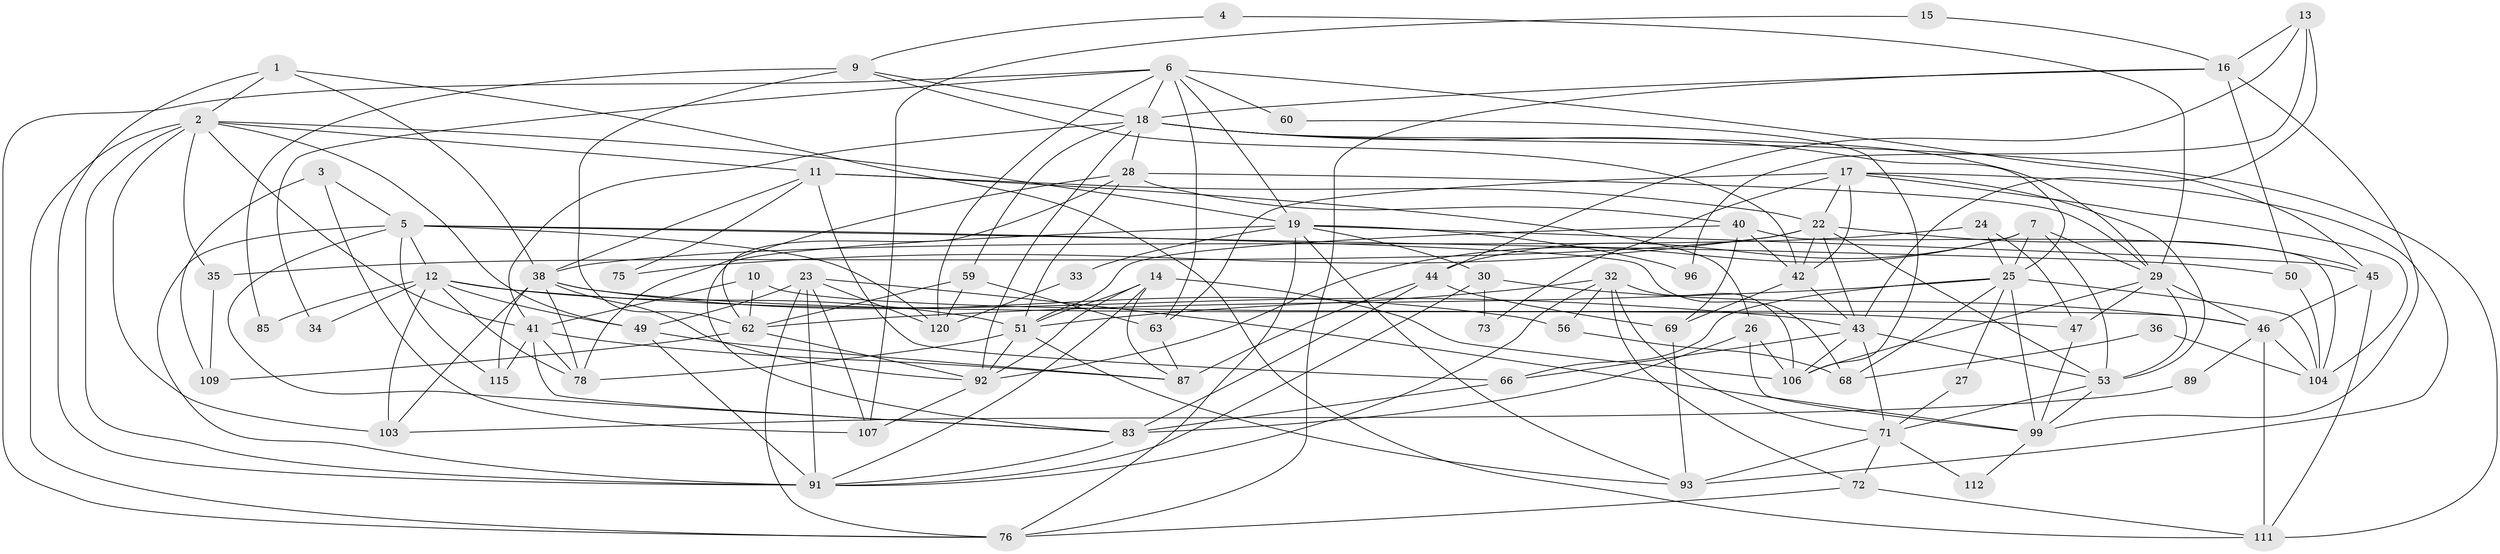 // Generated by graph-tools (version 1.1) at 2025/23/03/03/25 07:23:59]
// undirected, 77 vertices, 195 edges
graph export_dot {
graph [start="1"]
  node [color=gray90,style=filled];
  1 [super="+8"];
  2 [super="+20"];
  3;
  4;
  5 [super="+21"];
  6 [super="+37"];
  7;
  9;
  10;
  11 [super="+74"];
  12 [super="+31"];
  13;
  14 [super="+108"];
  15;
  16 [super="+97"];
  17 [super="+80"];
  18 [super="+116"];
  19 [super="+110"];
  22 [super="+77"];
  23 [super="+82"];
  24;
  25 [super="+84"];
  26 [super="+52"];
  27;
  28 [super="+61"];
  29 [super="+55"];
  30;
  32 [super="+39"];
  33;
  34;
  35 [super="+88"];
  36;
  38 [super="+70"];
  40 [super="+57"];
  41 [super="+86"];
  42;
  43 [super="+90"];
  44 [super="+64"];
  45 [super="+48"];
  46 [super="+54"];
  47 [super="+65"];
  49 [super="+58"];
  50;
  51 [super="+102"];
  53 [super="+113"];
  56 [super="+67"];
  59;
  60;
  62 [super="+79"];
  63;
  66;
  68;
  69 [super="+95"];
  71 [super="+81"];
  72;
  73;
  75;
  76 [super="+117"];
  78 [super="+101"];
  83 [super="+98"];
  85;
  87 [super="+100"];
  89;
  91 [super="+114"];
  92 [super="+105"];
  93 [super="+94"];
  96;
  99 [super="+119"];
  103;
  104;
  106;
  107;
  109;
  111 [super="+118"];
  112;
  115;
  120;
  1 -- 91;
  1 -- 38;
  1 -- 111;
  1 -- 2;
  2 -- 76;
  2 -- 35;
  2 -- 103;
  2 -- 19;
  2 -- 41;
  2 -- 11;
  2 -- 91;
  2 -- 49;
  3 -- 107;
  3 -- 109;
  3 -- 5;
  4 -- 9;
  4 -- 29;
  5 -- 50;
  5 -- 68 [weight=2];
  5 -- 91;
  5 -- 120;
  5 -- 83;
  5 -- 115;
  5 -- 12;
  6 -- 120;
  6 -- 63;
  6 -- 18;
  6 -- 34;
  6 -- 60;
  6 -- 76;
  6 -- 45;
  6 -- 19;
  7 -- 25;
  7 -- 29;
  7 -- 92;
  7 -- 44;
  7 -- 53;
  9 -- 18;
  9 -- 42;
  9 -- 62;
  9 -- 85;
  10 -- 62;
  10 -- 46;
  10 -- 41;
  11 -- 66;
  11 -- 26;
  11 -- 38;
  11 -- 75;
  11 -- 22;
  12 -- 78;
  12 -- 103;
  12 -- 51;
  12 -- 85;
  12 -- 49;
  12 -- 34;
  12 -- 43;
  13 -- 43;
  13 -- 44;
  13 -- 96;
  13 -- 16;
  14 -- 87;
  14 -- 106;
  14 -- 51;
  14 -- 92;
  14 -- 91;
  15 -- 16;
  15 -- 107;
  16 -- 50;
  16 -- 99;
  16 -- 76;
  16 -- 18;
  17 -- 22;
  17 -- 42;
  17 -- 63;
  17 -- 73;
  17 -- 104;
  17 -- 93;
  17 -- 53;
  18 -- 41;
  18 -- 25;
  18 -- 59;
  18 -- 29;
  18 -- 111;
  18 -- 92;
  18 -- 28;
  19 -- 83;
  19 -- 30;
  19 -- 96;
  19 -- 93;
  19 -- 33;
  19 -- 76;
  19 -- 45;
  22 -- 42;
  22 -- 53;
  22 -- 75;
  22 -- 35;
  22 -- 45;
  22 -- 43;
  23 -- 120;
  23 -- 91;
  23 -- 107;
  23 -- 76;
  23 -- 99;
  23 -- 49;
  24 -- 38;
  24 -- 47;
  24 -- 25;
  25 -- 27;
  25 -- 66;
  25 -- 68;
  25 -- 99;
  25 -- 62;
  25 -- 104;
  26 -- 83;
  26 -- 106;
  26 -- 99;
  27 -- 71;
  28 -- 51;
  28 -- 29;
  28 -- 40;
  28 -- 62;
  28 -- 78;
  29 -- 106;
  29 -- 46;
  29 -- 47;
  29 -- 53;
  30 -- 91;
  30 -- 73;
  30 -- 46;
  32 -- 71;
  32 -- 72;
  32 -- 106;
  32 -- 56;
  32 -- 51;
  32 -- 91;
  33 -- 120;
  35 -- 109;
  36 -- 68;
  36 -- 104;
  38 -- 115;
  38 -- 47;
  38 -- 92;
  38 -- 103;
  38 -- 56;
  38 -- 78;
  40 -- 42;
  40 -- 104;
  40 -- 51;
  40 -- 69;
  41 -- 115;
  41 -- 78;
  41 -- 87;
  41 -- 83;
  42 -- 43;
  42 -- 69;
  43 -- 106;
  43 -- 66;
  43 -- 71;
  43 -- 53;
  44 -- 87;
  44 -- 83;
  44 -- 69;
  45 -- 111;
  45 -- 46;
  46 -- 89;
  46 -- 104;
  46 -- 111;
  47 -- 99;
  49 -- 87;
  49 -- 91;
  50 -- 104;
  51 -- 92;
  51 -- 93;
  51 -- 78;
  53 -- 71;
  53 -- 99;
  56 -- 68;
  59 -- 120;
  59 -- 62;
  59 -- 63;
  60 -- 106;
  62 -- 92;
  62 -- 109;
  63 -- 87;
  66 -- 83;
  69 -- 93 [weight=2];
  71 -- 93;
  71 -- 112;
  71 -- 72;
  72 -- 76;
  72 -- 111;
  83 -- 91;
  89 -- 103;
  92 -- 107;
  99 -- 112;
}
